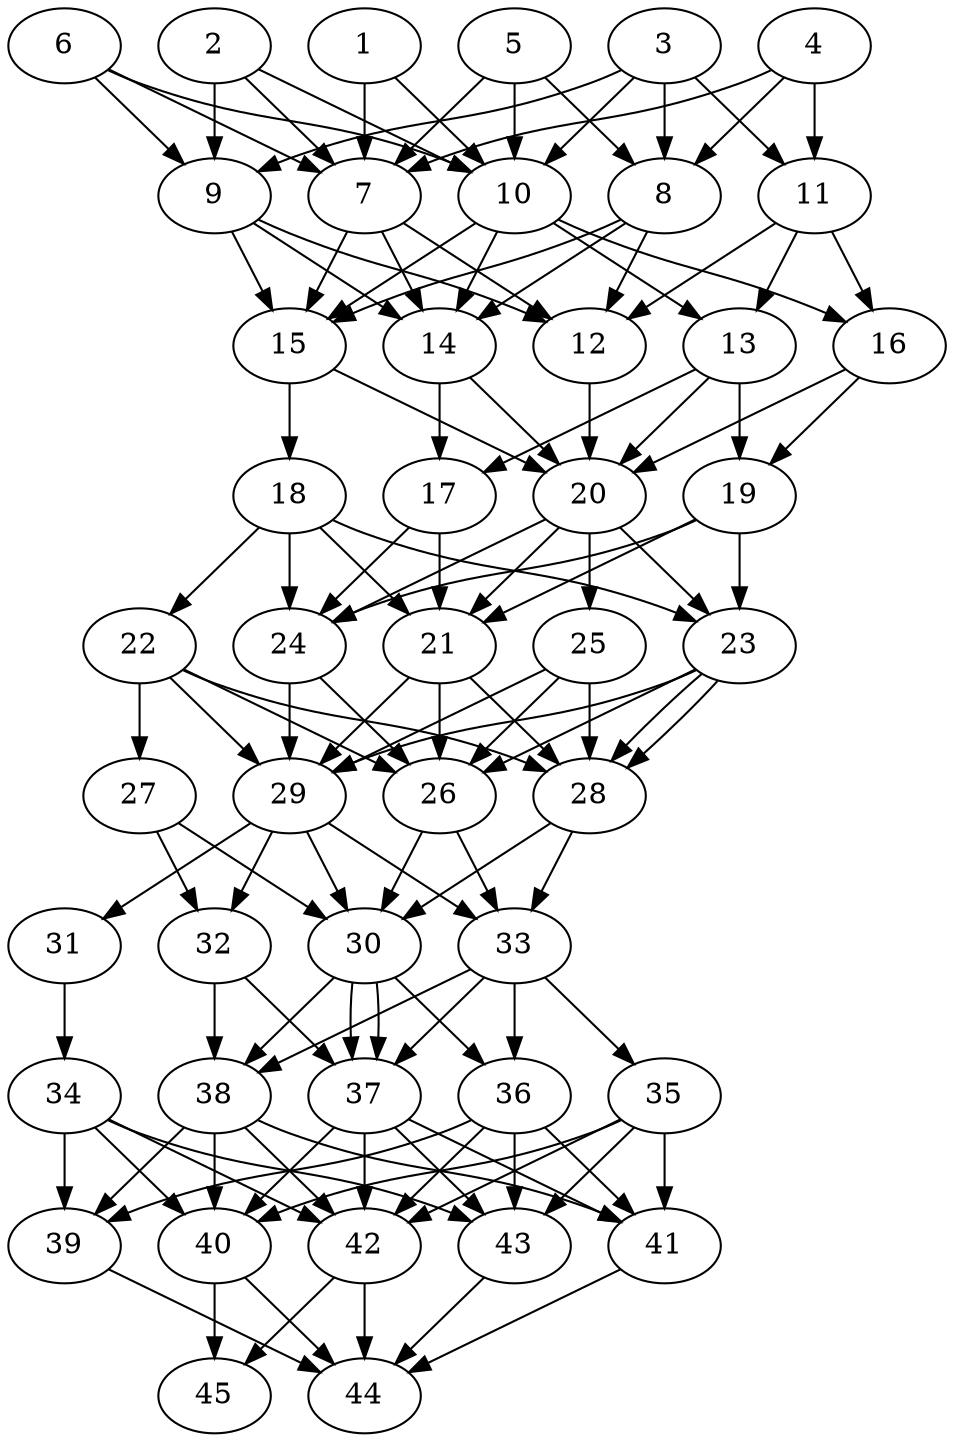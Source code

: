 // DAG automatically generated by daggen at Thu Oct  3 14:07:25 2019
// ./daggen --dot -n 45 --ccr 0.3 --fat 0.5 --regular 0.7 --density 0.9 --mindata 5242880 --maxdata 52428800 
digraph G {
  1 [size="118104747", alpha="0.03", expect_size="35431424"] 
  1 -> 7 [size ="35431424"]
  1 -> 10 [size ="35431424"]
  2 [size="140550827", alpha="0.10", expect_size="42165248"] 
  2 -> 7 [size ="42165248"]
  2 -> 9 [size ="42165248"]
  2 -> 10 [size ="42165248"]
  3 [size="74154667", alpha="0.13", expect_size="22246400"] 
  3 -> 8 [size ="22246400"]
  3 -> 9 [size ="22246400"]
  3 -> 10 [size ="22246400"]
  3 -> 11 [size ="22246400"]
  4 [size="55831893", alpha="0.08", expect_size="16749568"] 
  4 -> 7 [size ="16749568"]
  4 -> 8 [size ="16749568"]
  4 -> 11 [size ="16749568"]
  5 [size="169311573", alpha="0.20", expect_size="50793472"] 
  5 -> 7 [size ="50793472"]
  5 -> 8 [size ="50793472"]
  5 -> 10 [size ="50793472"]
  6 [size="55022933", alpha="0.09", expect_size="16506880"] 
  6 -> 7 [size ="16506880"]
  6 -> 9 [size ="16506880"]
  6 -> 10 [size ="16506880"]
  7 [size="167830187", alpha="0.20", expect_size="50349056"] 
  7 -> 12 [size ="50349056"]
  7 -> 14 [size ="50349056"]
  7 -> 15 [size ="50349056"]
  8 [size="91340800", alpha="0.05", expect_size="27402240"] 
  8 -> 12 [size ="27402240"]
  8 -> 14 [size ="27402240"]
  8 -> 15 [size ="27402240"]
  9 [size="111834453", alpha="0.05", expect_size="33550336"] 
  9 -> 12 [size ="33550336"]
  9 -> 14 [size ="33550336"]
  9 -> 15 [size ="33550336"]
  10 [size="118773760", alpha="0.14", expect_size="35632128"] 
  10 -> 13 [size ="35632128"]
  10 -> 14 [size ="35632128"]
  10 -> 15 [size ="35632128"]
  10 -> 16 [size ="35632128"]
  11 [size="37123413", alpha="0.00", expect_size="11137024"] 
  11 -> 12 [size ="11137024"]
  11 -> 13 [size ="11137024"]
  11 -> 16 [size ="11137024"]
  12 [size="62631253", alpha="0.04", expect_size="18789376"] 
  12 -> 20 [size ="18789376"]
  13 [size="139011413", alpha="0.02", expect_size="41703424"] 
  13 -> 17 [size ="41703424"]
  13 -> 19 [size ="41703424"]
  13 -> 20 [size ="41703424"]
  14 [size="86422187", alpha="0.03", expect_size="25926656"] 
  14 -> 17 [size ="25926656"]
  14 -> 20 [size ="25926656"]
  15 [size="151698773", alpha="0.02", expect_size="45509632"] 
  15 -> 18 [size ="45509632"]
  15 -> 20 [size ="45509632"]
  16 [size="149230933", alpha="0.03", expect_size="44769280"] 
  16 -> 19 [size ="44769280"]
  16 -> 20 [size ="44769280"]
  17 [size="62006613", alpha="0.00", expect_size="18601984"] 
  17 -> 21 [size ="18601984"]
  17 -> 24 [size ="18601984"]
  18 [size="58760533", alpha="0.06", expect_size="17628160"] 
  18 -> 21 [size ="17628160"]
  18 -> 22 [size ="17628160"]
  18 -> 23 [size ="17628160"]
  18 -> 24 [size ="17628160"]
  19 [size="98918400", alpha="0.01", expect_size="29675520"] 
  19 -> 21 [size ="29675520"]
  19 -> 23 [size ="29675520"]
  19 -> 24 [size ="29675520"]
  20 [size="140520107", alpha="0.01", expect_size="42156032"] 
  20 -> 21 [size ="42156032"]
  20 -> 23 [size ="42156032"]
  20 -> 24 [size ="42156032"]
  20 -> 25 [size ="42156032"]
  21 [size="93320533", alpha="0.15", expect_size="27996160"] 
  21 -> 26 [size ="27996160"]
  21 -> 28 [size ="27996160"]
  21 -> 29 [size ="27996160"]
  22 [size="97105920", alpha="0.04", expect_size="29131776"] 
  22 -> 26 [size ="29131776"]
  22 -> 27 [size ="29131776"]
  22 -> 28 [size ="29131776"]
  22 -> 29 [size ="29131776"]
  23 [size="128836267", alpha="0.01", expect_size="38650880"] 
  23 -> 26 [size ="38650880"]
  23 -> 28 [size ="38650880"]
  23 -> 28 [size ="38650880"]
  23 -> 29 [size ="38650880"]
  24 [size="140779520", alpha="0.02", expect_size="42233856"] 
  24 -> 26 [size ="42233856"]
  24 -> 29 [size ="42233856"]
  25 [size="162420053", alpha="0.03", expect_size="48726016"] 
  25 -> 26 [size ="48726016"]
  25 -> 28 [size ="48726016"]
  25 -> 29 [size ="48726016"]
  26 [size="18500267", alpha="0.09", expect_size="5550080"] 
  26 -> 30 [size ="5550080"]
  26 -> 33 [size ="5550080"]
  27 [size="43936427", alpha="0.13", expect_size="13180928"] 
  27 -> 30 [size ="13180928"]
  27 -> 32 [size ="13180928"]
  28 [size="46595413", alpha="0.07", expect_size="13978624"] 
  28 -> 30 [size ="13978624"]
  28 -> 33 [size ="13978624"]
  29 [size="96959147", alpha="0.13", expect_size="29087744"] 
  29 -> 30 [size ="29087744"]
  29 -> 31 [size ="29087744"]
  29 -> 32 [size ="29087744"]
  29 -> 33 [size ="29087744"]
  30 [size="101270187", alpha="0.12", expect_size="30381056"] 
  30 -> 36 [size ="30381056"]
  30 -> 37 [size ="30381056"]
  30 -> 37 [size ="30381056"]
  30 -> 38 [size ="30381056"]
  31 [size="112561493", alpha="0.14", expect_size="33768448"] 
  31 -> 34 [size ="33768448"]
  32 [size="74168320", alpha="0.01", expect_size="22250496"] 
  32 -> 37 [size ="22250496"]
  32 -> 38 [size ="22250496"]
  33 [size="109175467", alpha="0.03", expect_size="32752640"] 
  33 -> 35 [size ="32752640"]
  33 -> 36 [size ="32752640"]
  33 -> 37 [size ="32752640"]
  33 -> 38 [size ="32752640"]
  34 [size="116968107", alpha="0.15", expect_size="35090432"] 
  34 -> 39 [size ="35090432"]
  34 -> 40 [size ="35090432"]
  34 -> 42 [size ="35090432"]
  34 -> 43 [size ="35090432"]
  35 [size="135908693", alpha="0.03", expect_size="40772608"] 
  35 -> 40 [size ="40772608"]
  35 -> 41 [size ="40772608"]
  35 -> 42 [size ="40772608"]
  35 -> 43 [size ="40772608"]
  36 [size="160546133", alpha="0.08", expect_size="48163840"] 
  36 -> 39 [size ="48163840"]
  36 -> 41 [size ="48163840"]
  36 -> 42 [size ="48163840"]
  36 -> 43 [size ="48163840"]
  37 [size="71140693", alpha="0.19", expect_size="21342208"] 
  37 -> 40 [size ="21342208"]
  37 -> 41 [size ="21342208"]
  37 -> 42 [size ="21342208"]
  37 -> 43 [size ="21342208"]
  38 [size="18046293", alpha="0.15", expect_size="5413888"] 
  38 -> 39 [size ="5413888"]
  38 -> 40 [size ="5413888"]
  38 -> 41 [size ="5413888"]
  38 -> 42 [size ="5413888"]
  39 [size="75127467", alpha="0.02", expect_size="22538240"] 
  39 -> 44 [size ="22538240"]
  40 [size="22173013", alpha="0.04", expect_size="6651904"] 
  40 -> 44 [size ="6651904"]
  40 -> 45 [size ="6651904"]
  41 [size="117766827", alpha="0.15", expect_size="35330048"] 
  41 -> 44 [size ="35330048"]
  42 [size="66986667", alpha="0.17", expect_size="20096000"] 
  42 -> 44 [size ="20096000"]
  42 -> 45 [size ="20096000"]
  43 [size="72270507", alpha="0.13", expect_size="21681152"] 
  43 -> 44 [size ="21681152"]
  44 [size="97877333", alpha="0.05", expect_size="29363200"] 
  45 [size="55459840", alpha="0.15", expect_size="16637952"] 
}
